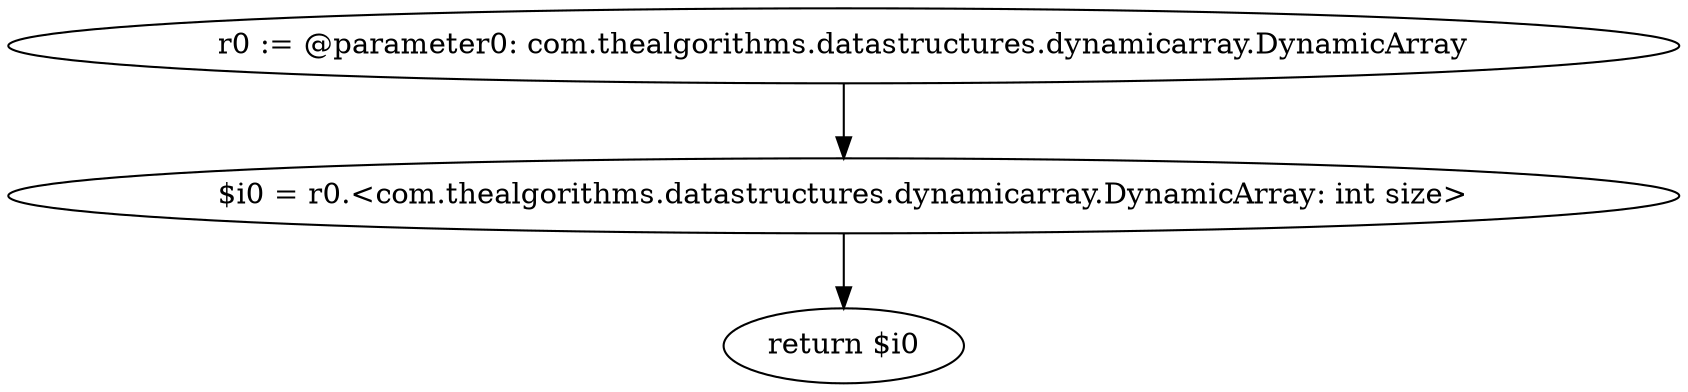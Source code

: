 digraph "unitGraph" {
    "r0 := @parameter0: com.thealgorithms.datastructures.dynamicarray.DynamicArray"
    "$i0 = r0.<com.thealgorithms.datastructures.dynamicarray.DynamicArray: int size>"
    "return $i0"
    "r0 := @parameter0: com.thealgorithms.datastructures.dynamicarray.DynamicArray"->"$i0 = r0.<com.thealgorithms.datastructures.dynamicarray.DynamicArray: int size>";
    "$i0 = r0.<com.thealgorithms.datastructures.dynamicarray.DynamicArray: int size>"->"return $i0";
}
